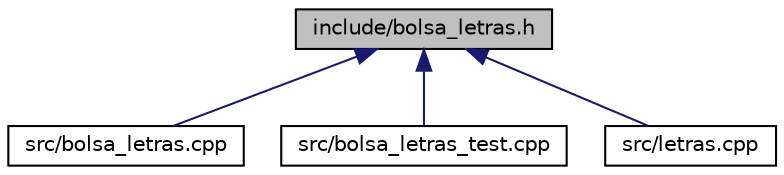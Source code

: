 digraph "include/bolsa_letras.h"
{
  edge [fontname="Helvetica",fontsize="10",labelfontname="Helvetica",labelfontsize="10"];
  node [fontname="Helvetica",fontsize="10",shape=record];
  Node8 [label="include/bolsa_letras.h",height=0.2,width=0.4,color="black", fillcolor="grey75", style="filled", fontcolor="black"];
  Node8 -> Node9 [dir="back",color="midnightblue",fontsize="10",style="solid",fontname="Helvetica"];
  Node9 [label="src/bolsa_letras.cpp",height=0.2,width=0.4,color="black", fillcolor="white", style="filled",URL="$bolsa__letras_8cpp.html"];
  Node8 -> Node10 [dir="back",color="midnightblue",fontsize="10",style="solid",fontname="Helvetica"];
  Node10 [label="src/bolsa_letras_test.cpp",height=0.2,width=0.4,color="black", fillcolor="white", style="filled",URL="$bolsa__letras__test_8cpp.html"];
  Node8 -> Node11 [dir="back",color="midnightblue",fontsize="10",style="solid",fontname="Helvetica"];
  Node11 [label="src/letras.cpp",height=0.2,width=0.4,color="black", fillcolor="white", style="filled",URL="$letras_8cpp.html"];
}
